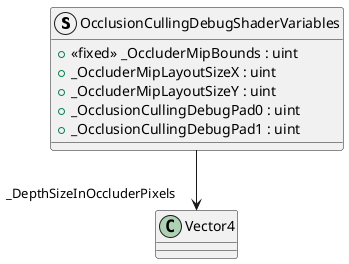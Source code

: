 @startuml
struct OcclusionCullingDebugShaderVariables {
    + <<fixed>> _OccluderMipBounds : uint
    + _OccluderMipLayoutSizeX : uint
    + _OccluderMipLayoutSizeY : uint
    + _OcclusionCullingDebugPad0 : uint
    + _OcclusionCullingDebugPad1 : uint
}
OcclusionCullingDebugShaderVariables --> "_DepthSizeInOccluderPixels" Vector4
@enduml
